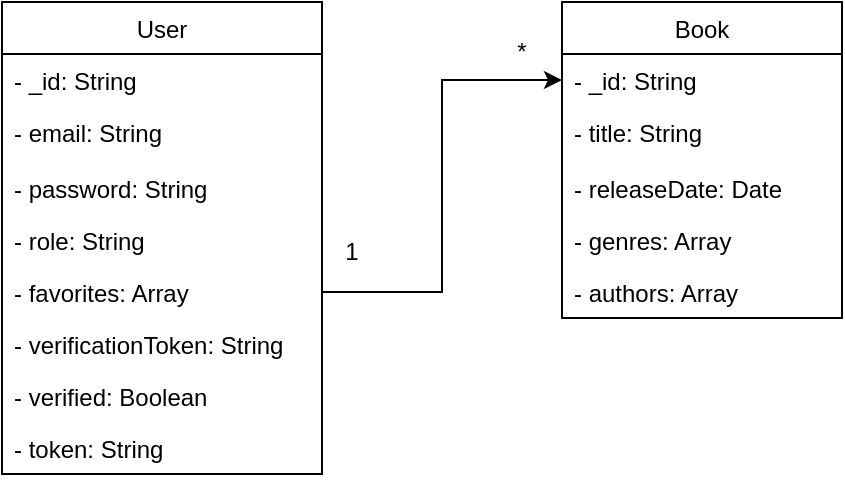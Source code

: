 <mxfile version="23.1.6" type="device">
  <diagram id="mCyr1kptdM3YggUfpTlr" name="Page-1">
    <mxGraphModel dx="1393" dy="1978" grid="1" gridSize="10" guides="1" tooltips="1" connect="1" arrows="1" fold="1" page="1" pageScale="1" pageWidth="850" pageHeight="1100" math="0" shadow="0">
      <root>
        <mxCell id="0" />
        <mxCell id="1" parent="0" />
        <mxCell id="RMtQjLJvcsIaxz_irh20-2" value="User" style="swimlane;fontStyle=0;childLayout=stackLayout;horizontal=1;startSize=26;fillColor=none;horizontalStack=0;resizeParent=1;resizeParentMax=0;resizeLast=0;collapsible=1;marginBottom=0;" parent="1" vertex="1">
          <mxGeometry x="280" y="-960" width="160" height="236" as="geometry">
            <mxRectangle x="280" y="-970" width="70" height="30" as="alternateBounds" />
          </mxGeometry>
        </mxCell>
        <mxCell id="AkH9HPoiNmv1f7yBZPJm-1" value="- _id: String" style="text;strokeColor=none;fillColor=none;align=left;verticalAlign=top;spacingLeft=4;spacingRight=4;overflow=hidden;rotatable=0;points=[[0,0.5],[1,0.5]];portConstraint=eastwest;" vertex="1" parent="RMtQjLJvcsIaxz_irh20-2">
          <mxGeometry y="26" width="160" height="26" as="geometry" />
        </mxCell>
        <mxCell id="RMtQjLJvcsIaxz_irh20-4" value="- email: String" style="text;strokeColor=none;fillColor=none;align=left;verticalAlign=top;spacingLeft=4;spacingRight=4;overflow=hidden;rotatable=0;points=[[0,0.5],[1,0.5]];portConstraint=eastwest;" parent="RMtQjLJvcsIaxz_irh20-2" vertex="1">
          <mxGeometry y="52" width="160" height="28" as="geometry" />
        </mxCell>
        <mxCell id="RMtQjLJvcsIaxz_irh20-3" value="- password: String&#xa;" style="text;strokeColor=none;fillColor=none;align=left;verticalAlign=top;spacingLeft=4;spacingRight=4;overflow=hidden;rotatable=0;points=[[0,0.5],[1,0.5]];portConstraint=eastwest;" parent="RMtQjLJvcsIaxz_irh20-2" vertex="1">
          <mxGeometry y="80" width="160" height="26" as="geometry" />
        </mxCell>
        <mxCell id="RMtQjLJvcsIaxz_irh20-5" value="- role: String" style="text;strokeColor=none;fillColor=none;align=left;verticalAlign=top;spacingLeft=4;spacingRight=4;overflow=hidden;rotatable=0;points=[[0,0.5],[1,0.5]];portConstraint=eastwest;" parent="RMtQjLJvcsIaxz_irh20-2" vertex="1">
          <mxGeometry y="106" width="160" height="26" as="geometry" />
        </mxCell>
        <mxCell id="RMtQjLJvcsIaxz_irh20-6" value="- favorites: Array" style="text;strokeColor=none;fillColor=none;align=left;verticalAlign=top;spacingLeft=4;spacingRight=4;overflow=hidden;rotatable=0;points=[[0,0.5],[1,0.5]];portConstraint=eastwest;" parent="RMtQjLJvcsIaxz_irh20-2" vertex="1">
          <mxGeometry y="132" width="160" height="26" as="geometry" />
        </mxCell>
        <mxCell id="AkH9HPoiNmv1f7yBZPJm-2" value="- verificationToken: String" style="text;strokeColor=none;fillColor=none;align=left;verticalAlign=top;spacingLeft=4;spacingRight=4;overflow=hidden;rotatable=0;points=[[0,0.5],[1,0.5]];portConstraint=eastwest;" vertex="1" parent="RMtQjLJvcsIaxz_irh20-2">
          <mxGeometry y="158" width="160" height="26" as="geometry" />
        </mxCell>
        <mxCell id="AkH9HPoiNmv1f7yBZPJm-3" value="- verified: Boolean" style="text;strokeColor=none;fillColor=none;align=left;verticalAlign=top;spacingLeft=4;spacingRight=4;overflow=hidden;rotatable=0;points=[[0,0.5],[1,0.5]];portConstraint=eastwest;" vertex="1" parent="RMtQjLJvcsIaxz_irh20-2">
          <mxGeometry y="184" width="160" height="26" as="geometry" />
        </mxCell>
        <mxCell id="AkH9HPoiNmv1f7yBZPJm-4" value="- token: String" style="text;strokeColor=none;fillColor=none;align=left;verticalAlign=top;spacingLeft=4;spacingRight=4;overflow=hidden;rotatable=0;points=[[0,0.5],[1,0.5]];portConstraint=eastwest;" vertex="1" parent="RMtQjLJvcsIaxz_irh20-2">
          <mxGeometry y="210" width="160" height="26" as="geometry" />
        </mxCell>
        <mxCell id="AkH9HPoiNmv1f7yBZPJm-5" value="Book" style="swimlane;fontStyle=0;childLayout=stackLayout;horizontal=1;startSize=26;fillColor=none;horizontalStack=0;resizeParent=1;resizeParentMax=0;resizeLast=0;collapsible=1;marginBottom=0;" vertex="1" parent="1">
          <mxGeometry x="560" y="-960" width="140" height="158" as="geometry">
            <mxRectangle x="280" y="-970" width="70" height="30" as="alternateBounds" />
          </mxGeometry>
        </mxCell>
        <mxCell id="AkH9HPoiNmv1f7yBZPJm-6" value="- _id: String" style="text;strokeColor=none;fillColor=none;align=left;verticalAlign=top;spacingLeft=4;spacingRight=4;overflow=hidden;rotatable=0;points=[[0,0.5],[1,0.5]];portConstraint=eastwest;" vertex="1" parent="AkH9HPoiNmv1f7yBZPJm-5">
          <mxGeometry y="26" width="140" height="26" as="geometry" />
        </mxCell>
        <mxCell id="AkH9HPoiNmv1f7yBZPJm-7" value="- title: String" style="text;strokeColor=none;fillColor=none;align=left;verticalAlign=top;spacingLeft=4;spacingRight=4;overflow=hidden;rotatable=0;points=[[0,0.5],[1,0.5]];portConstraint=eastwest;" vertex="1" parent="AkH9HPoiNmv1f7yBZPJm-5">
          <mxGeometry y="52" width="140" height="28" as="geometry" />
        </mxCell>
        <mxCell id="AkH9HPoiNmv1f7yBZPJm-8" value="- releaseDate: Date" style="text;strokeColor=none;fillColor=none;align=left;verticalAlign=top;spacingLeft=4;spacingRight=4;overflow=hidden;rotatable=0;points=[[0,0.5],[1,0.5]];portConstraint=eastwest;" vertex="1" parent="AkH9HPoiNmv1f7yBZPJm-5">
          <mxGeometry y="80" width="140" height="26" as="geometry" />
        </mxCell>
        <mxCell id="AkH9HPoiNmv1f7yBZPJm-9" value="- genres: Array" style="text;strokeColor=none;fillColor=none;align=left;verticalAlign=top;spacingLeft=4;spacingRight=4;overflow=hidden;rotatable=0;points=[[0,0.5],[1,0.5]];portConstraint=eastwest;" vertex="1" parent="AkH9HPoiNmv1f7yBZPJm-5">
          <mxGeometry y="106" width="140" height="26" as="geometry" />
        </mxCell>
        <mxCell id="AkH9HPoiNmv1f7yBZPJm-13" value="- authors: Array" style="text;strokeColor=none;fillColor=none;align=left;verticalAlign=top;spacingLeft=4;spacingRight=4;overflow=hidden;rotatable=0;points=[[0,0.5],[1,0.5]];portConstraint=eastwest;" vertex="1" parent="AkH9HPoiNmv1f7yBZPJm-5">
          <mxGeometry y="132" width="140" height="26" as="geometry" />
        </mxCell>
        <mxCell id="AkH9HPoiNmv1f7yBZPJm-14" style="edgeStyle=orthogonalEdgeStyle;rounded=0;orthogonalLoop=1;jettySize=auto;html=1;exitX=1;exitY=0.5;exitDx=0;exitDy=0;" edge="1" parent="1" source="RMtQjLJvcsIaxz_irh20-6" target="AkH9HPoiNmv1f7yBZPJm-6">
          <mxGeometry relative="1" as="geometry" />
        </mxCell>
        <mxCell id="AkH9HPoiNmv1f7yBZPJm-15" value="1" style="text;html=1;align=center;verticalAlign=middle;whiteSpace=wrap;rounded=0;" vertex="1" parent="1">
          <mxGeometry x="425" y="-850" width="60" height="30" as="geometry" />
        </mxCell>
        <mxCell id="AkH9HPoiNmv1f7yBZPJm-16" value="*" style="text;html=1;align=center;verticalAlign=middle;whiteSpace=wrap;rounded=0;" vertex="1" parent="1">
          <mxGeometry x="510" y="-950" width="60" height="30" as="geometry" />
        </mxCell>
      </root>
    </mxGraphModel>
  </diagram>
</mxfile>
